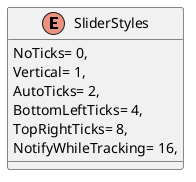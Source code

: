 @startuml
enum SliderStyles {
    NoTicks= 0,
    Vertical= 1,
    AutoTicks= 2,
    BottomLeftTicks= 4,
    TopRightTicks= 8,
    NotifyWhileTracking= 16,
}
@enduml
